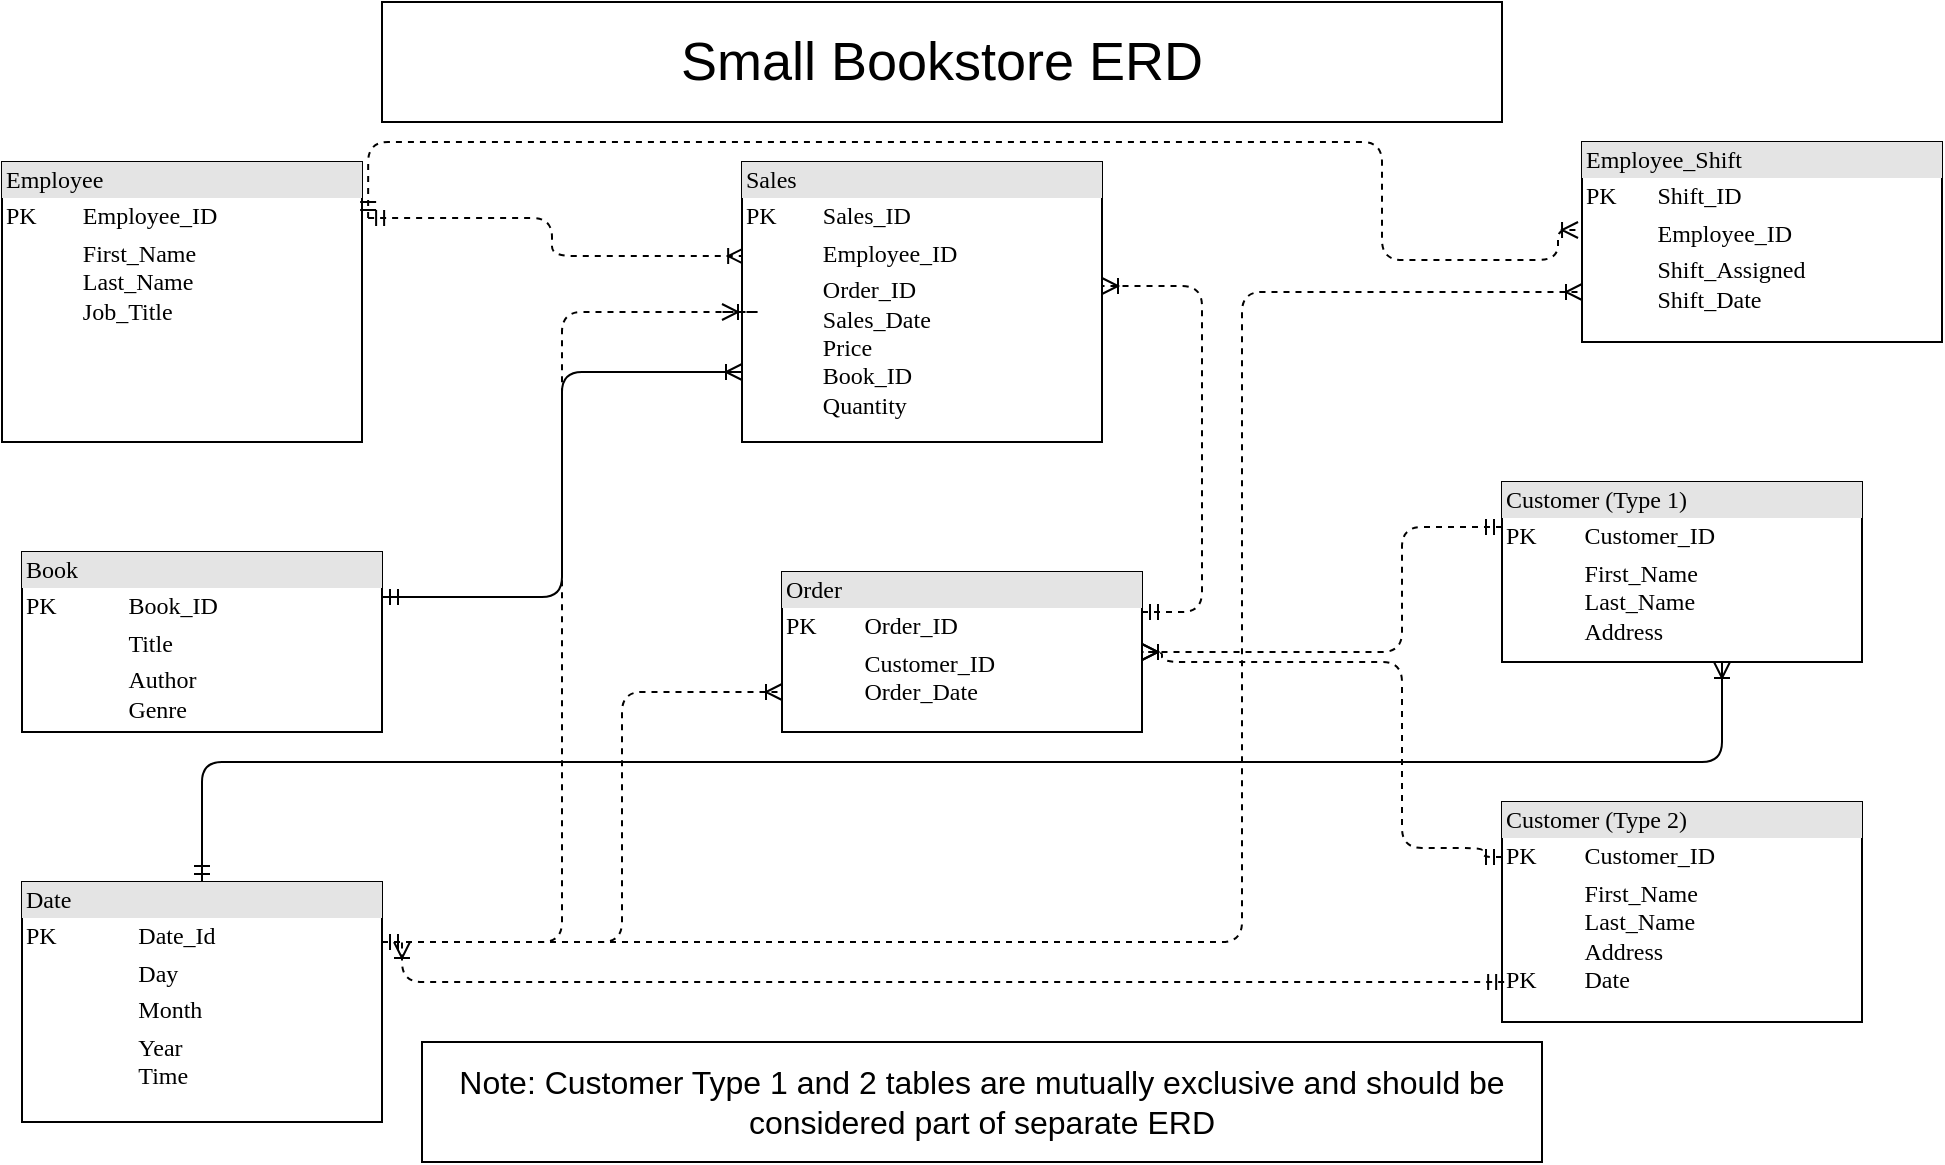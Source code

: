 <mxfile version="25.0.3">
  <diagram name="Page-1" id="2ca16b54-16f6-2749-3443-fa8db7711227">
    <mxGraphModel dx="1278" dy="743" grid="1" gridSize="10" guides="1" tooltips="1" connect="1" arrows="1" fold="1" page="1" pageScale="1" pageWidth="1100" pageHeight="850" background="none" math="0" shadow="0">
      <root>
        <mxCell id="0" />
        <mxCell id="1" parent="0" />
        <mxCell id="2ed32ef02a7f4228-1" value="&lt;div style=&quot;box-sizing:border-box;width:100%;background:#e4e4e4;padding:2px;&quot;&gt;Employee&lt;/div&gt;&lt;table style=&quot;width:100%;font-size:1em;&quot; cellpadding=&quot;2&quot; cellspacing=&quot;0&quot;&gt;&lt;tbody&gt;&lt;tr&gt;&lt;td&gt;PK&lt;/td&gt;&lt;td&gt;Employee_ID&lt;/td&gt;&lt;/tr&gt;&lt;tr&gt;&lt;td&gt;&lt;br&gt;&lt;/td&gt;&lt;td&gt;First_Name&lt;br&gt;Last_Name&lt;br&gt;Job_Title&lt;/td&gt;&lt;/tr&gt;&lt;tr&gt;&lt;td&gt;&lt;/td&gt;&lt;td&gt;&lt;br&gt;&lt;/td&gt;&lt;/tr&gt;&lt;/tbody&gt;&lt;/table&gt;" style="verticalAlign=top;align=left;overflow=fill;html=1;rounded=0;shadow=0;comic=0;labelBackgroundColor=none;strokeWidth=1;fontFamily=Verdana;fontSize=12" parent="1" vertex="1">
          <mxGeometry x="100" y="90" width="180" height="140" as="geometry" />
        </mxCell>
        <mxCell id="2ed32ef02a7f4228-20" style="edgeStyle=orthogonalEdgeStyle;html=1;dashed=1;labelBackgroundColor=none;startArrow=ERmandOne;endArrow=ERoneToMany;fontFamily=Verdana;fontSize=12;align=left;exitX=1.017;exitY=0.2;exitDx=0;exitDy=0;exitPerimeter=0;entryX=0.006;entryY=0.336;entryDx=0;entryDy=0;entryPerimeter=0;" parent="1" source="2ed32ef02a7f4228-1" target="2ed32ef02a7f4228-11" edge="1">
          <mxGeometry relative="1" as="geometry" />
        </mxCell>
        <mxCell id="2ed32ef02a7f4228-2" value="&lt;div style=&quot;box-sizing: border-box ; width: 100% ; background: #e4e4e4 ; padding: 2px&quot;&gt;Order&lt;/div&gt;&lt;table style=&quot;width: 100% ; font-size: 1em&quot; cellpadding=&quot;2&quot; cellspacing=&quot;0&quot;&gt;&lt;tbody&gt;&lt;tr&gt;&lt;td&gt;PK&lt;/td&gt;&lt;td&gt;Order_ID&lt;/td&gt;&lt;/tr&gt;&lt;tr&gt;&lt;td&gt;&lt;br&gt;&lt;/td&gt;&lt;td&gt;Customer_ID&lt;br&gt;Order_Date&lt;/td&gt;&lt;/tr&gt;&lt;tr&gt;&lt;td&gt;&lt;/td&gt;&lt;td&gt;&lt;br&gt;&lt;/td&gt;&lt;/tr&gt;&lt;tr&gt;&lt;td&gt;&lt;br&gt;&lt;/td&gt;&lt;td&gt;&lt;br&gt;&lt;/td&gt;&lt;/tr&gt;&lt;tr&gt;&lt;td&gt;&lt;br&gt;&lt;/td&gt;&lt;td&gt;&lt;/td&gt;&lt;/tr&gt;&lt;/tbody&gt;&lt;/table&gt;" style="verticalAlign=top;align=left;overflow=fill;html=1;rounded=0;shadow=0;comic=0;labelBackgroundColor=none;strokeWidth=1;fontFamily=Verdana;fontSize=12" parent="1" vertex="1">
          <mxGeometry x="490" y="295" width="180" height="80" as="geometry" />
        </mxCell>
        <mxCell id="2ed32ef02a7f4228-16" style="edgeStyle=orthogonalEdgeStyle;html=1;labelBackgroundColor=none;startArrow=ERmandOne;endArrow=ERoneToMany;fontFamily=Verdana;fontSize=12;align=left;" parent="1" source="2ed32ef02a7f4228-3" target="2ed32ef02a7f4228-4" edge="1">
          <mxGeometry relative="1" as="geometry">
            <Array as="points">
              <mxPoint x="200" y="390" />
              <mxPoint x="960" y="390" />
            </Array>
          </mxGeometry>
        </mxCell>
        <mxCell id="2ed32ef02a7f4228-3" value="&lt;div style=&quot;box-sizing: border-box ; width: 100% ; background: #e4e4e4 ; padding: 2px&quot;&gt;Date&lt;/div&gt;&lt;table style=&quot;width: 100% ; font-size: 1em&quot; cellpadding=&quot;2&quot; cellspacing=&quot;0&quot;&gt;&lt;tbody&gt;&lt;tr&gt;&lt;td&gt;PK&lt;/td&gt;&lt;td&gt;Date_Id&lt;/td&gt;&lt;/tr&gt;&lt;tr&gt;&lt;td&gt;&lt;br&gt;&lt;/td&gt;&lt;td&gt;Day&lt;/td&gt;&lt;/tr&gt;&lt;tr&gt;&lt;td&gt;&lt;/td&gt;&lt;td&gt;Month&lt;/td&gt;&lt;/tr&gt;&lt;tr&gt;&lt;td&gt;&lt;br&gt;&lt;/td&gt;&lt;td&gt;Year&lt;br&gt;Time&lt;/td&gt;&lt;/tr&gt;&lt;/tbody&gt;&lt;/table&gt;" style="verticalAlign=top;align=left;overflow=fill;html=1;rounded=0;shadow=0;comic=0;labelBackgroundColor=none;strokeWidth=1;fontFamily=Verdana;fontSize=12" parent="1" vertex="1">
          <mxGeometry x="110" y="450" width="180" height="120" as="geometry" />
        </mxCell>
        <mxCell id="2ed32ef02a7f4228-4" value="&lt;div style=&quot;box-sizing: border-box ; width: 100% ; background: #e4e4e4 ; padding: 2px&quot;&gt;Customer (Type 1)&lt;/div&gt;&lt;table style=&quot;width: 100% ; font-size: 1em&quot; cellpadding=&quot;2&quot; cellspacing=&quot;0&quot;&gt;&lt;tbody&gt;&lt;tr&gt;&lt;td&gt;PK&lt;/td&gt;&lt;td&gt;Customer_ID&lt;/td&gt;&lt;/tr&gt;&lt;tr&gt;&lt;td&gt;&lt;br&gt;&lt;/td&gt;&lt;td&gt;First_Name&lt;br&gt;Last_Name&lt;br&gt;Address&lt;/td&gt;&lt;/tr&gt;&lt;tr&gt;&lt;td&gt;&lt;/td&gt;&lt;td&gt;&lt;br&gt;&lt;/td&gt;&lt;/tr&gt;&lt;/tbody&gt;&lt;/table&gt;" style="verticalAlign=top;align=left;overflow=fill;html=1;rounded=0;shadow=0;comic=0;labelBackgroundColor=none;strokeWidth=1;fontFamily=Verdana;fontSize=12" parent="1" vertex="1">
          <mxGeometry x="850" y="250" width="180" height="90" as="geometry" />
        </mxCell>
        <mxCell id="2ed32ef02a7f4228-5" value="&lt;div style=&quot;box-sizing:border-box;width:100%;background:#e4e4e4;padding:2px;&quot;&gt;Book&lt;/div&gt;&lt;table style=&quot;width:100%;font-size:1em;&quot; cellpadding=&quot;2&quot; cellspacing=&quot;0&quot;&gt;&lt;tbody&gt;&lt;tr&gt;&lt;td&gt;PK&lt;/td&gt;&lt;td&gt;Book_ID&lt;/td&gt;&lt;/tr&gt;&lt;tr&gt;&lt;td&gt;&lt;br&gt;&lt;/td&gt;&lt;td&gt;Title&lt;/td&gt;&lt;/tr&gt;&lt;tr&gt;&lt;td&gt;&lt;/td&gt;&lt;td&gt;Author&lt;br&gt;Genre&lt;/td&gt;&lt;/tr&gt;&lt;/tbody&gt;&lt;/table&gt;" style="verticalAlign=top;align=left;overflow=fill;html=1;rounded=0;shadow=0;comic=0;labelBackgroundColor=none;strokeWidth=1;fontFamily=Verdana;fontSize=12" parent="1" vertex="1">
          <mxGeometry x="110" y="285" width="180" height="90" as="geometry" />
        </mxCell>
        <mxCell id="2ed32ef02a7f4228-21" style="edgeStyle=orthogonalEdgeStyle;html=1;entryX=0.5;entryY=0;dashed=1;labelBackgroundColor=none;startArrow=ERmandOne;endArrow=ERoneToMany;fontFamily=Verdana;fontSize=12;align=left;" parent="1" edge="1">
          <mxGeometry relative="1" as="geometry">
            <mxPoint x="920" y="490" as="sourcePoint" />
            <mxPoint x="920" y="490" as="targetPoint" />
          </mxGeometry>
        </mxCell>
        <mxCell id="2ed32ef02a7f4228-11" value="&lt;div style=&quot;box-sizing:border-box;width:100%;background:#e4e4e4;padding:2px;&quot;&gt;Sales&lt;/div&gt;&lt;table style=&quot;width:100%;font-size:1em;&quot; cellpadding=&quot;2&quot; cellspacing=&quot;0&quot;&gt;&lt;tbody&gt;&lt;tr&gt;&lt;td&gt;PK&lt;/td&gt;&lt;td&gt;Sales_ID&lt;/td&gt;&lt;/tr&gt;&lt;tr&gt;&lt;td&gt;&lt;br&gt;&lt;/td&gt;&lt;td&gt;Employee_ID&lt;/td&gt;&lt;/tr&gt;&lt;tr&gt;&lt;td&gt;&lt;/td&gt;&lt;td&gt;Order_ID&lt;br&gt;Sales_Date&lt;br&gt;Price&lt;br&gt;Book_ID&lt;br&gt;Quantity&lt;/td&gt;&lt;/tr&gt;&lt;/tbody&gt;&lt;/table&gt;" style="verticalAlign=top;align=left;overflow=fill;html=1;rounded=0;shadow=0;comic=0;labelBackgroundColor=none;strokeWidth=1;fontFamily=Verdana;fontSize=12" parent="1" vertex="1">
          <mxGeometry x="470" y="90" width="180" height="140" as="geometry" />
        </mxCell>
        <mxCell id="2ed32ef02a7f4228-12" value="&lt;div style=&quot;box-sizing: border-box ; width: 100% ; background: #e4e4e4 ; padding: 2px&quot;&gt;Employee_Shift&lt;/div&gt;&lt;table style=&quot;width: 100% ; font-size: 1em&quot; cellpadding=&quot;2&quot; cellspacing=&quot;0&quot;&gt;&lt;tbody&gt;&lt;tr&gt;&lt;td&gt;PK&lt;/td&gt;&lt;td&gt;Shift_ID&lt;/td&gt;&lt;/tr&gt;&lt;tr&gt;&lt;td&gt;&lt;br&gt;&lt;/td&gt;&lt;td&gt;Employee_ID&lt;/td&gt;&lt;/tr&gt;&lt;tr&gt;&lt;td&gt;&lt;/td&gt;&lt;td&gt;Shift_Assigned&lt;br&gt;Shift_Date&lt;/td&gt;&lt;/tr&gt;&lt;tr&gt;&lt;td&gt;&lt;br&gt;&lt;/td&gt;&lt;td&gt;&lt;/td&gt;&lt;/tr&gt;&lt;/tbody&gt;&lt;/table&gt;" style="verticalAlign=top;align=left;overflow=fill;html=1;rounded=0;shadow=0;comic=0;labelBackgroundColor=none;strokeWidth=1;fontFamily=Verdana;fontSize=12" parent="1" vertex="1">
          <mxGeometry x="890" y="80" width="180" height="100" as="geometry" />
        </mxCell>
        <mxCell id="2ed32ef02a7f4228-13" value="" style="edgeStyle=orthogonalEdgeStyle;html=1;endArrow=ERoneToMany;startArrow=ERmandOne;labelBackgroundColor=none;fontFamily=Verdana;fontSize=12;align=left;entryX=0;entryY=0.75;entryDx=0;entryDy=0;exitX=1;exitY=0.25;exitDx=0;exitDy=0;" parent="1" source="2ed32ef02a7f4228-5" target="2ed32ef02a7f4228-11" edge="1">
          <mxGeometry width="100" height="100" relative="1" as="geometry">
            <mxPoint x="400" y="195" as="sourcePoint" />
            <mxPoint x="450" y="270" as="targetPoint" />
          </mxGeometry>
        </mxCell>
        <mxCell id="TXOCOcxLwHjwiZyGlH8W-1" value="&lt;font style=&quot;font-size: 27px;&quot;&gt;Small Bookstore ERD&lt;/font&gt;" style="whiteSpace=wrap;html=1;" vertex="1" parent="1">
          <mxGeometry x="290" y="10" width="560" height="60" as="geometry" />
        </mxCell>
        <mxCell id="TXOCOcxLwHjwiZyGlH8W-2" style="edgeStyle=orthogonalEdgeStyle;html=1;dashed=1;labelBackgroundColor=none;startArrow=ERmandOne;endArrow=ERoneToMany;fontFamily=Verdana;fontSize=12;align=left;exitX=1.017;exitY=0.2;exitDx=0;exitDy=0;exitPerimeter=0;entryX=-0.011;entryY=0.44;entryDx=0;entryDy=0;entryPerimeter=0;" edge="1" parent="1" source="2ed32ef02a7f4228-1" target="2ed32ef02a7f4228-12">
          <mxGeometry relative="1" as="geometry">
            <mxPoint x="303" y="138" as="sourcePoint" />
            <mxPoint x="340" y="490" as="targetPoint" />
            <Array as="points">
              <mxPoint x="283" y="80" />
              <mxPoint x="790" y="80" />
              <mxPoint x="790" y="139" />
              <mxPoint x="878" y="139" />
            </Array>
          </mxGeometry>
        </mxCell>
        <mxCell id="TXOCOcxLwHjwiZyGlH8W-4" value="&lt;div style=&quot;box-sizing: border-box ; width: 100% ; background: #e4e4e4 ; padding: 2px&quot;&gt;Customer (Type 2)&lt;/div&gt;&lt;table style=&quot;width: 100% ; font-size: 1em&quot; cellpadding=&quot;2&quot; cellspacing=&quot;0&quot;&gt;&lt;tbody&gt;&lt;tr&gt;&lt;td&gt;PK&lt;/td&gt;&lt;td&gt;Customer_ID&lt;/td&gt;&lt;/tr&gt;&lt;tr&gt;&lt;td&gt;&lt;br&gt;&lt;br&gt;&lt;br&gt;PK&lt;/td&gt;&lt;td&gt;First_Name&lt;br&gt;Last_Name&lt;br&gt;Address&lt;br&gt;Date&lt;/td&gt;&lt;/tr&gt;&lt;tr&gt;&lt;td&gt;&lt;/td&gt;&lt;td&gt;&lt;br&gt;&lt;/td&gt;&lt;/tr&gt;&lt;/tbody&gt;&lt;/table&gt;" style="verticalAlign=top;align=left;overflow=fill;html=1;rounded=0;shadow=0;comic=0;labelBackgroundColor=none;strokeWidth=1;fontFamily=Verdana;fontSize=12" vertex="1" parent="1">
          <mxGeometry x="850" y="410" width="180" height="110" as="geometry" />
        </mxCell>
        <mxCell id="TXOCOcxLwHjwiZyGlH8W-5" value="&lt;font style=&quot;font-size: 16px;&quot;&gt;Note: Customer Type 1 and 2 tables are mutually exclusive and should be considered part of separate ERD&lt;/font&gt;" style="whiteSpace=wrap;html=1;" vertex="1" parent="1">
          <mxGeometry x="310" y="530" width="560" height="60" as="geometry" />
        </mxCell>
        <mxCell id="TXOCOcxLwHjwiZyGlH8W-7" style="edgeStyle=orthogonalEdgeStyle;html=1;entryX=0;entryY=0.75;dashed=1;labelBackgroundColor=none;startArrow=ERmandOne;endArrow=ERoneToMany;fontFamily=Verdana;fontSize=12;align=left;entryDx=0;entryDy=0;exitX=1;exitY=0.25;exitDx=0;exitDy=0;" edge="1" parent="1" source="2ed32ef02a7f4228-3" target="2ed32ef02a7f4228-12">
          <mxGeometry relative="1" as="geometry">
            <mxPoint x="500" y="345" as="sourcePoint" />
            <mxPoint x="460" y="460" as="targetPoint" />
            <Array as="points">
              <mxPoint x="720" y="480" />
              <mxPoint x="720" y="155" />
            </Array>
          </mxGeometry>
        </mxCell>
        <mxCell id="TXOCOcxLwHjwiZyGlH8W-8" style="edgeStyle=orthogonalEdgeStyle;html=1;dashed=1;labelBackgroundColor=none;startArrow=ERmandOne;endArrow=ERoneToMany;fontFamily=Verdana;fontSize=12;align=left;" edge="1" parent="1">
          <mxGeometry relative="1" as="geometry">
            <mxPoint x="290" y="480" as="sourcePoint" />
            <mxPoint x="460" y="165" as="targetPoint" />
            <Array as="points">
              <mxPoint x="380" y="480" />
              <mxPoint x="380" y="165" />
              <mxPoint x="483" y="165" />
            </Array>
          </mxGeometry>
        </mxCell>
        <mxCell id="TXOCOcxLwHjwiZyGlH8W-9" style="edgeStyle=orthogonalEdgeStyle;html=1;entryX=0;entryY=0.75;dashed=1;labelBackgroundColor=none;startArrow=ERmandOne;endArrow=ERoneToMany;fontFamily=Verdana;fontSize=12;align=left;entryDx=0;entryDy=0;" edge="1" parent="1" target="2ed32ef02a7f4228-2">
          <mxGeometry relative="1" as="geometry">
            <mxPoint x="290" y="480" as="sourcePoint" />
            <mxPoint x="900" y="165" as="targetPoint" />
            <Array as="points">
              <mxPoint x="410" y="480" />
              <mxPoint x="410" y="355" />
            </Array>
          </mxGeometry>
        </mxCell>
        <mxCell id="TXOCOcxLwHjwiZyGlH8W-10" style="edgeStyle=orthogonalEdgeStyle;html=1;entryX=1;entryY=0.5;dashed=1;labelBackgroundColor=none;startArrow=ERmandOne;endArrow=ERoneToMany;fontFamily=Verdana;fontSize=12;align=left;entryDx=0;entryDy=0;exitX=0;exitY=0.25;exitDx=0;exitDy=0;" edge="1" parent="1" source="2ed32ef02a7f4228-4" target="2ed32ef02a7f4228-2">
          <mxGeometry relative="1" as="geometry">
            <mxPoint x="300" y="490" as="sourcePoint" />
            <mxPoint x="500" y="365" as="targetPoint" />
            <Array as="points">
              <mxPoint x="800" y="273" />
              <mxPoint x="800" y="335" />
            </Array>
          </mxGeometry>
        </mxCell>
        <mxCell id="TXOCOcxLwHjwiZyGlH8W-11" style="edgeStyle=orthogonalEdgeStyle;html=1;entryX=1;entryY=0.5;dashed=1;labelBackgroundColor=none;startArrow=ERmandOne;endArrow=ERoneToMany;fontFamily=Verdana;fontSize=12;align=left;entryDx=0;entryDy=0;exitX=1;exitY=0.25;exitDx=0;exitDy=0;" edge="1" parent="1" source="2ed32ef02a7f4228-2">
          <mxGeometry relative="1" as="geometry">
            <mxPoint x="830" y="90" as="sourcePoint" />
            <mxPoint x="650" y="152" as="targetPoint" />
            <Array as="points">
              <mxPoint x="700" y="315" />
              <mxPoint x="700" y="152" />
            </Array>
          </mxGeometry>
        </mxCell>
        <mxCell id="TXOCOcxLwHjwiZyGlH8W-12" style="edgeStyle=orthogonalEdgeStyle;html=1;dashed=1;labelBackgroundColor=none;startArrow=ERmandOne;endArrow=ERoneToMany;fontFamily=Verdana;fontSize=12;align=left;exitX=0;exitY=0.25;exitDx=0;exitDy=0;entryX=1;entryY=0.5;entryDx=0;entryDy=0;" edge="1" parent="1" source="TXOCOcxLwHjwiZyGlH8W-4" target="2ed32ef02a7f4228-2">
          <mxGeometry relative="1" as="geometry">
            <mxPoint x="860" y="283" as="sourcePoint" />
            <mxPoint x="680" y="330" as="targetPoint" />
            <Array as="points">
              <mxPoint x="840" y="438" />
              <mxPoint x="840" y="433" />
              <mxPoint x="800" y="433" />
              <mxPoint x="800" y="340" />
              <mxPoint x="680" y="340" />
              <mxPoint x="680" y="335" />
            </Array>
          </mxGeometry>
        </mxCell>
        <mxCell id="TXOCOcxLwHjwiZyGlH8W-14" style="edgeStyle=orthogonalEdgeStyle;html=1;dashed=1;labelBackgroundColor=none;startArrow=ERmandOne;endArrow=ERoneToMany;fontFamily=Verdana;fontSize=12;align=left;exitX=0.006;exitY=0.818;exitDx=0;exitDy=0;exitPerimeter=0;" edge="1" parent="1" source="TXOCOcxLwHjwiZyGlH8W-4">
          <mxGeometry relative="1" as="geometry">
            <mxPoint x="860" y="448" as="sourcePoint" />
            <mxPoint x="300" y="480" as="targetPoint" />
            <Array as="points">
              <mxPoint x="300" y="500" />
            </Array>
          </mxGeometry>
        </mxCell>
      </root>
    </mxGraphModel>
  </diagram>
</mxfile>
